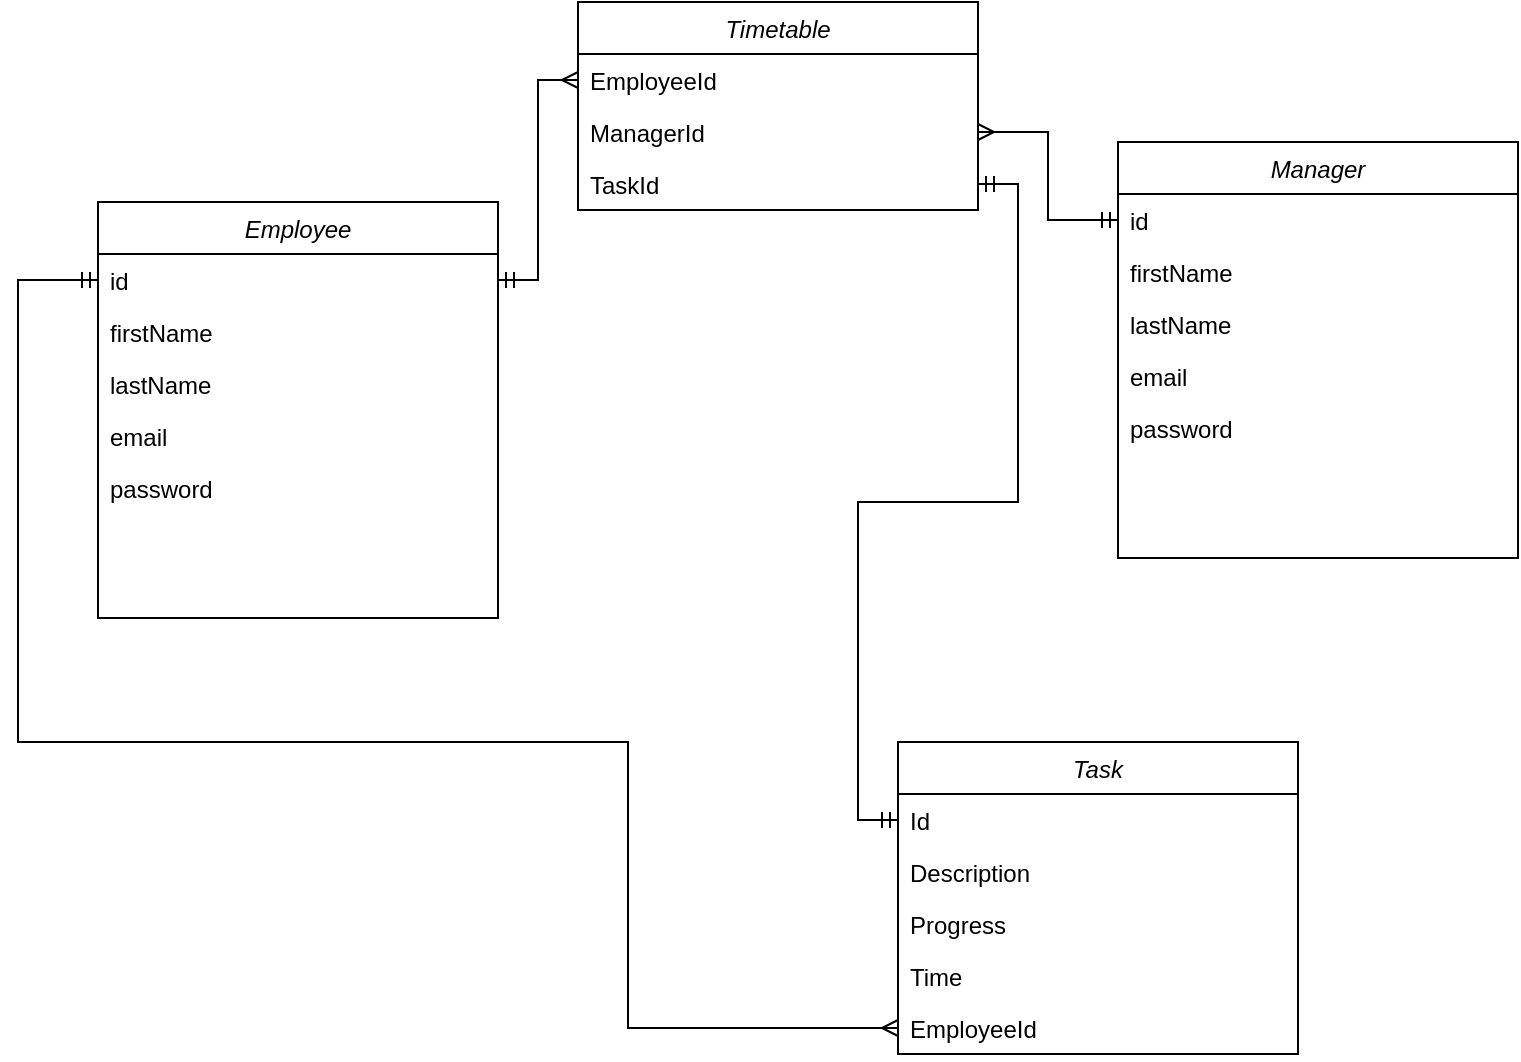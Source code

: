 <mxfile version="14.6.3" type="github">
  <diagram id="VqUh3eDONwqyXu38NQeO" name="Page-1">
    <mxGraphModel dx="1422" dy="762" grid="1" gridSize="10" guides="1" tooltips="1" connect="1" arrows="1" fold="1" page="1" pageScale="1" pageWidth="827" pageHeight="1169" math="0" shadow="0">
      <root>
        <mxCell id="0" />
        <mxCell id="1" parent="0" />
        <mxCell id="69ptfvSlq0NvzJPPm9oL-1" value="Employee" style="swimlane;fontStyle=2;align=center;verticalAlign=top;childLayout=stackLayout;horizontal=1;startSize=26;horizontalStack=0;resizeParent=1;resizeLast=0;collapsible=1;marginBottom=0;rounded=0;shadow=0;strokeWidth=1;" vertex="1" parent="1">
          <mxGeometry x="100" y="150" width="200" height="208" as="geometry">
            <mxRectangle x="220" y="120" width="160" height="26" as="alternateBounds" />
          </mxGeometry>
        </mxCell>
        <mxCell id="69ptfvSlq0NvzJPPm9oL-2" value="id " style="text;align=left;verticalAlign=top;spacingLeft=4;spacingRight=4;overflow=hidden;rotatable=0;points=[[0,0.5],[1,0.5]];portConstraint=eastwest;" vertex="1" parent="69ptfvSlq0NvzJPPm9oL-1">
          <mxGeometry y="26" width="200" height="26" as="geometry" />
        </mxCell>
        <mxCell id="69ptfvSlq0NvzJPPm9oL-3" value="firstName" style="text;align=left;verticalAlign=top;spacingLeft=4;spacingRight=4;overflow=hidden;rotatable=0;points=[[0,0.5],[1,0.5]];portConstraint=eastwest;rounded=0;shadow=0;html=0;" vertex="1" parent="69ptfvSlq0NvzJPPm9oL-1">
          <mxGeometry y="52" width="200" height="26" as="geometry" />
        </mxCell>
        <mxCell id="69ptfvSlq0NvzJPPm9oL-4" value="lastName" style="text;align=left;verticalAlign=top;spacingLeft=4;spacingRight=4;overflow=hidden;rotatable=0;points=[[0,0.5],[1,0.5]];portConstraint=eastwest;rounded=0;shadow=0;html=0;" vertex="1" parent="69ptfvSlq0NvzJPPm9oL-1">
          <mxGeometry y="78" width="200" height="26" as="geometry" />
        </mxCell>
        <mxCell id="69ptfvSlq0NvzJPPm9oL-5" value="email" style="text;align=left;verticalAlign=top;spacingLeft=4;spacingRight=4;overflow=hidden;rotatable=0;points=[[0,0.5],[1,0.5]];portConstraint=eastwest;rounded=0;shadow=0;html=0;" vertex="1" parent="69ptfvSlq0NvzJPPm9oL-1">
          <mxGeometry y="104" width="200" height="26" as="geometry" />
        </mxCell>
        <mxCell id="69ptfvSlq0NvzJPPm9oL-7" value="password " style="text;align=left;verticalAlign=top;spacingLeft=4;spacingRight=4;overflow=hidden;rotatable=0;points=[[0,0.5],[1,0.5]];portConstraint=eastwest;rounded=0;shadow=0;html=0;" vertex="1" parent="69ptfvSlq0NvzJPPm9oL-1">
          <mxGeometry y="130" width="200" height="26" as="geometry" />
        </mxCell>
        <mxCell id="69ptfvSlq0NvzJPPm9oL-9" value="Manager" style="swimlane;fontStyle=2;align=center;verticalAlign=top;childLayout=stackLayout;horizontal=1;startSize=26;horizontalStack=0;resizeParent=1;resizeLast=0;collapsible=1;marginBottom=0;rounded=0;shadow=0;strokeWidth=1;" vertex="1" parent="1">
          <mxGeometry x="610" y="120" width="200" height="208" as="geometry">
            <mxRectangle x="220" y="120" width="160" height="26" as="alternateBounds" />
          </mxGeometry>
        </mxCell>
        <mxCell id="69ptfvSlq0NvzJPPm9oL-10" value="id " style="text;align=left;verticalAlign=top;spacingLeft=4;spacingRight=4;overflow=hidden;rotatable=0;points=[[0,0.5],[1,0.5]];portConstraint=eastwest;" vertex="1" parent="69ptfvSlq0NvzJPPm9oL-9">
          <mxGeometry y="26" width="200" height="26" as="geometry" />
        </mxCell>
        <mxCell id="69ptfvSlq0NvzJPPm9oL-11" value="firstName" style="text;align=left;verticalAlign=top;spacingLeft=4;spacingRight=4;overflow=hidden;rotatable=0;points=[[0,0.5],[1,0.5]];portConstraint=eastwest;rounded=0;shadow=0;html=0;" vertex="1" parent="69ptfvSlq0NvzJPPm9oL-9">
          <mxGeometry y="52" width="200" height="26" as="geometry" />
        </mxCell>
        <mxCell id="69ptfvSlq0NvzJPPm9oL-12" value="lastName" style="text;align=left;verticalAlign=top;spacingLeft=4;spacingRight=4;overflow=hidden;rotatable=0;points=[[0,0.5],[1,0.5]];portConstraint=eastwest;rounded=0;shadow=0;html=0;" vertex="1" parent="69ptfvSlq0NvzJPPm9oL-9">
          <mxGeometry y="78" width="200" height="26" as="geometry" />
        </mxCell>
        <mxCell id="69ptfvSlq0NvzJPPm9oL-15" value="email" style="text;align=left;verticalAlign=top;spacingLeft=4;spacingRight=4;overflow=hidden;rotatable=0;points=[[0,0.5],[1,0.5]];portConstraint=eastwest;rounded=0;shadow=0;html=0;" vertex="1" parent="69ptfvSlq0NvzJPPm9oL-9">
          <mxGeometry y="104" width="200" height="26" as="geometry" />
        </mxCell>
        <mxCell id="69ptfvSlq0NvzJPPm9oL-16" value="password" style="text;align=left;verticalAlign=top;spacingLeft=4;spacingRight=4;overflow=hidden;rotatable=0;points=[[0,0.5],[1,0.5]];portConstraint=eastwest;rounded=0;shadow=0;html=0;" vertex="1" parent="69ptfvSlq0NvzJPPm9oL-9">
          <mxGeometry y="130" width="200" height="26" as="geometry" />
        </mxCell>
        <mxCell id="69ptfvSlq0NvzJPPm9oL-17" value="Timetable&#xa;" style="swimlane;fontStyle=2;align=center;verticalAlign=top;childLayout=stackLayout;horizontal=1;startSize=26;horizontalStack=0;resizeParent=1;resizeLast=0;collapsible=1;marginBottom=0;rounded=0;shadow=0;strokeWidth=1;" vertex="1" parent="1">
          <mxGeometry x="340" y="50" width="200" height="104" as="geometry">
            <mxRectangle x="220" y="120" width="160" height="26" as="alternateBounds" />
          </mxGeometry>
        </mxCell>
        <mxCell id="69ptfvSlq0NvzJPPm9oL-18" value="EmployeeId" style="text;align=left;verticalAlign=top;spacingLeft=4;spacingRight=4;overflow=hidden;rotatable=0;points=[[0,0.5],[1,0.5]];portConstraint=eastwest;" vertex="1" parent="69ptfvSlq0NvzJPPm9oL-17">
          <mxGeometry y="26" width="200" height="26" as="geometry" />
        </mxCell>
        <mxCell id="69ptfvSlq0NvzJPPm9oL-19" value="ManagerId" style="text;align=left;verticalAlign=top;spacingLeft=4;spacingRight=4;overflow=hidden;rotatable=0;points=[[0,0.5],[1,0.5]];portConstraint=eastwest;rounded=0;shadow=0;html=0;" vertex="1" parent="69ptfvSlq0NvzJPPm9oL-17">
          <mxGeometry y="52" width="200" height="26" as="geometry" />
        </mxCell>
        <mxCell id="69ptfvSlq0NvzJPPm9oL-20" value="TaskId" style="text;align=left;verticalAlign=top;spacingLeft=4;spacingRight=4;overflow=hidden;rotatable=0;points=[[0,0.5],[1,0.5]];portConstraint=eastwest;rounded=0;shadow=0;html=0;" vertex="1" parent="69ptfvSlq0NvzJPPm9oL-17">
          <mxGeometry y="78" width="200" height="26" as="geometry" />
        </mxCell>
        <mxCell id="69ptfvSlq0NvzJPPm9oL-21" style="edgeStyle=orthogonalEdgeStyle;rounded=0;orthogonalLoop=1;jettySize=auto;html=1;entryX=0;entryY=0.5;entryDx=0;entryDy=0;endArrow=ERmany;endFill=0;startArrow=ERmandOne;startFill=0;" edge="1" parent="1" source="69ptfvSlq0NvzJPPm9oL-2" target="69ptfvSlq0NvzJPPm9oL-18">
          <mxGeometry relative="1" as="geometry" />
        </mxCell>
        <mxCell id="69ptfvSlq0NvzJPPm9oL-22" style="edgeStyle=orthogonalEdgeStyle;rounded=0;orthogonalLoop=1;jettySize=auto;html=1;entryX=1;entryY=0.5;entryDx=0;entryDy=0;endArrow=ERmany;endFill=0;startArrow=ERmandOne;startFill=0;" edge="1" parent="1" source="69ptfvSlq0NvzJPPm9oL-10" target="69ptfvSlq0NvzJPPm9oL-19">
          <mxGeometry relative="1" as="geometry" />
        </mxCell>
        <mxCell id="69ptfvSlq0NvzJPPm9oL-23" value="Task" style="swimlane;fontStyle=2;align=center;verticalAlign=top;childLayout=stackLayout;horizontal=1;startSize=26;horizontalStack=0;resizeParent=1;resizeLast=0;collapsible=1;marginBottom=0;rounded=0;shadow=0;strokeWidth=1;" vertex="1" parent="1">
          <mxGeometry x="500" y="420" width="200" height="156" as="geometry">
            <mxRectangle x="220" y="120" width="160" height="26" as="alternateBounds" />
          </mxGeometry>
        </mxCell>
        <mxCell id="69ptfvSlq0NvzJPPm9oL-24" value="Id" style="text;align=left;verticalAlign=top;spacingLeft=4;spacingRight=4;overflow=hidden;rotatable=0;points=[[0,0.5],[1,0.5]];portConstraint=eastwest;" vertex="1" parent="69ptfvSlq0NvzJPPm9oL-23">
          <mxGeometry y="26" width="200" height="26" as="geometry" />
        </mxCell>
        <mxCell id="69ptfvSlq0NvzJPPm9oL-25" value="Description" style="text;align=left;verticalAlign=top;spacingLeft=4;spacingRight=4;overflow=hidden;rotatable=0;points=[[0,0.5],[1,0.5]];portConstraint=eastwest;rounded=0;shadow=0;html=0;" vertex="1" parent="69ptfvSlq0NvzJPPm9oL-23">
          <mxGeometry y="52" width="200" height="26" as="geometry" />
        </mxCell>
        <mxCell id="69ptfvSlq0NvzJPPm9oL-26" value="Progress" style="text;align=left;verticalAlign=top;spacingLeft=4;spacingRight=4;overflow=hidden;rotatable=0;points=[[0,0.5],[1,0.5]];portConstraint=eastwest;rounded=0;shadow=0;html=0;" vertex="1" parent="69ptfvSlq0NvzJPPm9oL-23">
          <mxGeometry y="78" width="200" height="26" as="geometry" />
        </mxCell>
        <mxCell id="69ptfvSlq0NvzJPPm9oL-27" value="Time" style="text;align=left;verticalAlign=top;spacingLeft=4;spacingRight=4;overflow=hidden;rotatable=0;points=[[0,0.5],[1,0.5]];portConstraint=eastwest;rounded=0;shadow=0;html=0;" vertex="1" parent="69ptfvSlq0NvzJPPm9oL-23">
          <mxGeometry y="104" width="200" height="26" as="geometry" />
        </mxCell>
        <mxCell id="69ptfvSlq0NvzJPPm9oL-29" value="EmployeeId" style="text;align=left;verticalAlign=top;spacingLeft=4;spacingRight=4;overflow=hidden;rotatable=0;points=[[0,0.5],[1,0.5]];portConstraint=eastwest;rounded=0;shadow=0;html=0;" vertex="1" parent="69ptfvSlq0NvzJPPm9oL-23">
          <mxGeometry y="130" width="200" height="26" as="geometry" />
        </mxCell>
        <mxCell id="69ptfvSlq0NvzJPPm9oL-28" style="edgeStyle=orthogonalEdgeStyle;rounded=0;orthogonalLoop=1;jettySize=auto;html=1;entryX=1;entryY=0.5;entryDx=0;entryDy=0;endArrow=ERmandOne;endFill=0;startArrow=ERmandOne;startFill=0;" edge="1" parent="1" source="69ptfvSlq0NvzJPPm9oL-24" target="69ptfvSlq0NvzJPPm9oL-20">
          <mxGeometry relative="1" as="geometry" />
        </mxCell>
        <mxCell id="69ptfvSlq0NvzJPPm9oL-30" style="edgeStyle=orthogonalEdgeStyle;rounded=0;orthogonalLoop=1;jettySize=auto;html=1;entryX=0;entryY=0.5;entryDx=0;entryDy=0;endArrow=ERmany;endFill=0;startArrow=ERmandOne;startFill=0;" edge="1" parent="1" source="69ptfvSlq0NvzJPPm9oL-2" target="69ptfvSlq0NvzJPPm9oL-29">
          <mxGeometry relative="1" as="geometry">
            <Array as="points">
              <mxPoint x="60" y="189" />
              <mxPoint x="60" y="420" />
              <mxPoint x="365" y="420" />
              <mxPoint x="365" y="563" />
            </Array>
          </mxGeometry>
        </mxCell>
      </root>
    </mxGraphModel>
  </diagram>
</mxfile>
